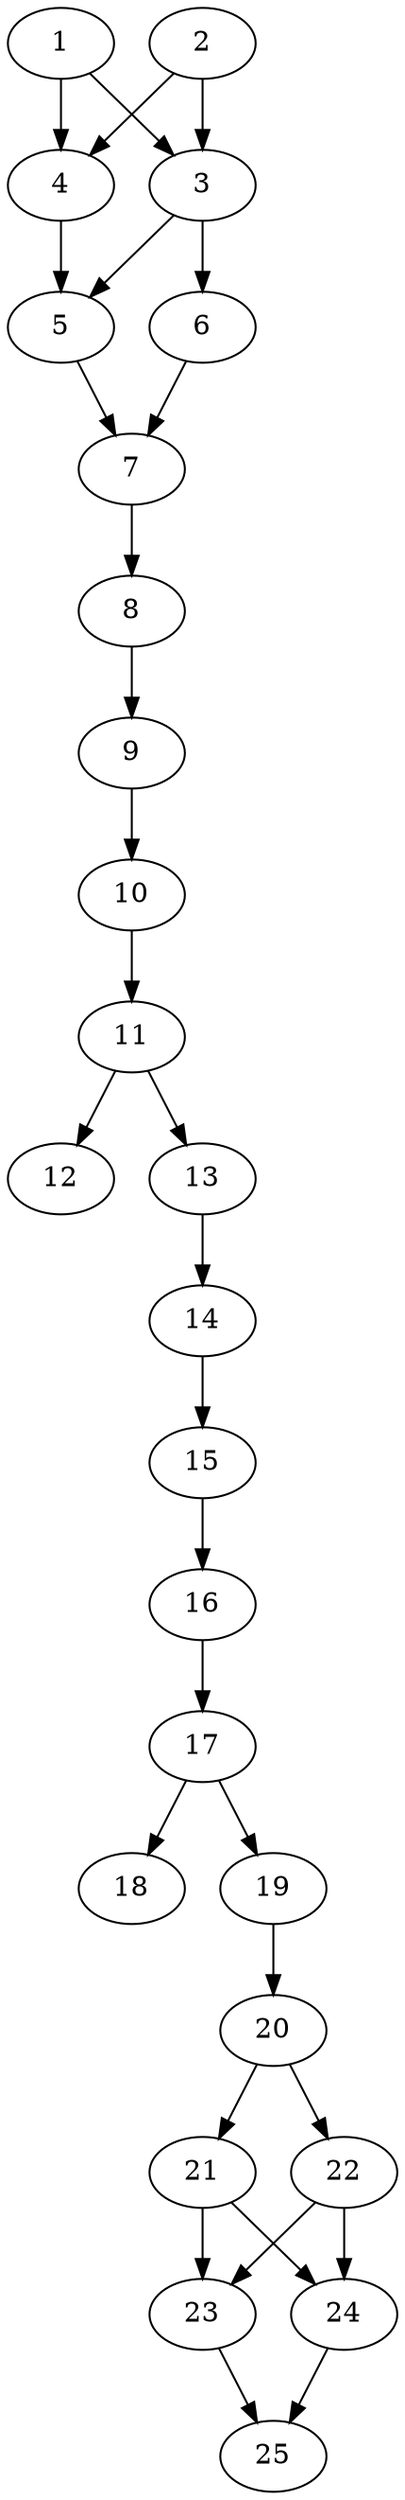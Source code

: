 // DAG automatically generated by daggen at Thu Oct  3 14:00:39 2019
// ./daggen --dot -n 25 --ccr 0.4 --fat 0.3 --regular 0.7 --density 0.7 --mindata 5242880 --maxdata 52428800 
digraph G {
  1 [size="114429440", alpha="0.03", expect_size="45771776"] 
  1 -> 3 [size ="45771776"]
  1 -> 4 [size ="45771776"]
  2 [size="19955200", alpha="0.03", expect_size="7982080"] 
  2 -> 3 [size ="7982080"]
  2 -> 4 [size ="7982080"]
  3 [size="24890880", alpha="0.07", expect_size="9956352"] 
  3 -> 5 [size ="9956352"]
  3 -> 6 [size ="9956352"]
  4 [size="64102400", alpha="0.03", expect_size="25640960"] 
  4 -> 5 [size ="25640960"]
  5 [size="59018240", alpha="0.17", expect_size="23607296"] 
  5 -> 7 [size ="23607296"]
  6 [size="18480640", alpha="0.01", expect_size="7392256"] 
  6 -> 7 [size ="7392256"]
  7 [size="31344640", alpha="0.09", expect_size="12537856"] 
  7 -> 8 [size ="12537856"]
  8 [size="99325440", alpha="0.15", expect_size="39730176"] 
  8 -> 9 [size ="39730176"]
  9 [size="123804160", alpha="0.06", expect_size="49521664"] 
  9 -> 10 [size ="49521664"]
  10 [size="41431040", alpha="0.02", expect_size="16572416"] 
  10 -> 11 [size ="16572416"]
  11 [size="45470720", alpha="0.01", expect_size="18188288"] 
  11 -> 12 [size ="18188288"]
  11 -> 13 [size ="18188288"]
  12 [size="64721920", alpha="0.15", expect_size="25888768"] 
  13 [size="80002560", alpha="0.00", expect_size="32001024"] 
  13 -> 14 [size ="32001024"]
  14 [size="122314240", alpha="0.09", expect_size="48925696"] 
  14 -> 15 [size ="48925696"]
  15 [size="24742400", alpha="0.09", expect_size="9896960"] 
  15 -> 16 [size ="9896960"]
  16 [size="125063680", alpha="0.17", expect_size="50025472"] 
  16 -> 17 [size ="50025472"]
  17 [size="14748160", alpha="0.15", expect_size="5899264"] 
  17 -> 18 [size ="5899264"]
  17 -> 19 [size ="5899264"]
  18 [size="66728960", alpha="0.02", expect_size="26691584"] 
  19 [size="38679040", alpha="0.19", expect_size="15471616"] 
  19 -> 20 [size ="15471616"]
  20 [size="73794560", alpha="0.11", expect_size="29517824"] 
  20 -> 21 [size ="29517824"]
  20 -> 22 [size ="29517824"]
  21 [size="85575680", alpha="0.01", expect_size="34230272"] 
  21 -> 23 [size ="34230272"]
  21 -> 24 [size ="34230272"]
  22 [size="92119040", alpha="0.11", expect_size="36847616"] 
  22 -> 23 [size ="36847616"]
  22 -> 24 [size ="36847616"]
  23 [size="65377280", alpha="0.04", expect_size="26150912"] 
  23 -> 25 [size ="26150912"]
  24 [size="66227200", alpha="0.05", expect_size="26490880"] 
  24 -> 25 [size ="26490880"]
  25 [size="117926400", alpha="0.15", expect_size="47170560"] 
}
